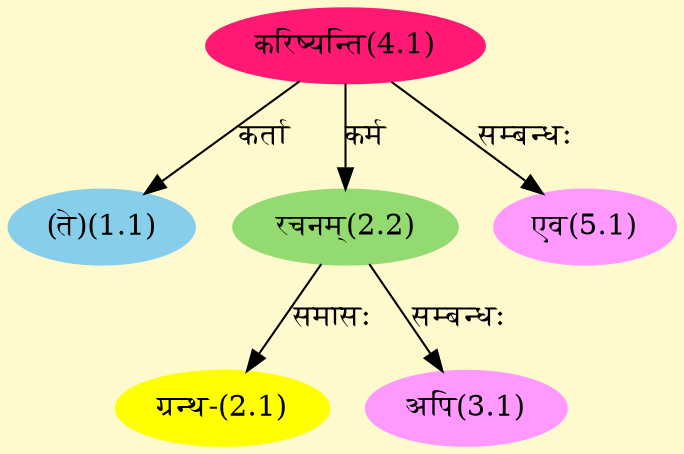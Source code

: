 digraph G{
rankdir=BT;
 compound=true;
 bgcolor="lemonchiffon1";
Node1_1 [style=filled, color="#87CEEB" label = "(ते)(1.1)"]
Node4_1 [style=filled, color="#FF1975" label = "करिष्यन्ति(4.1)"]
Node2_1 [style=filled, color="#FFFF00" label = "ग्रन्थ-(2.1)"]
Node2_2 [style=filled, color="#93DB70" label = "रचनम्(2.2)"]
Node3_1 [style=filled, color="#FF99FF" label = "अपि(3.1)"]
Node5_1 [style=filled, color="#FF99FF" label = "एव(5.1)"]
/* Start of Relations section */

Node1_1 -> Node4_1 [  label="कर्ता"  dir="back" ]
Node2_1 -> Node2_2 [  label="समासः"  dir="back" ]
Node2_2 -> Node4_1 [  label="कर्म"  dir="back" ]
Node3_1 -> Node2_2 [  label="सम्बन्धः"  dir="back" ]
Node5_1 -> Node4_1 [  label="सम्बन्धः"  dir="back" ]
}
